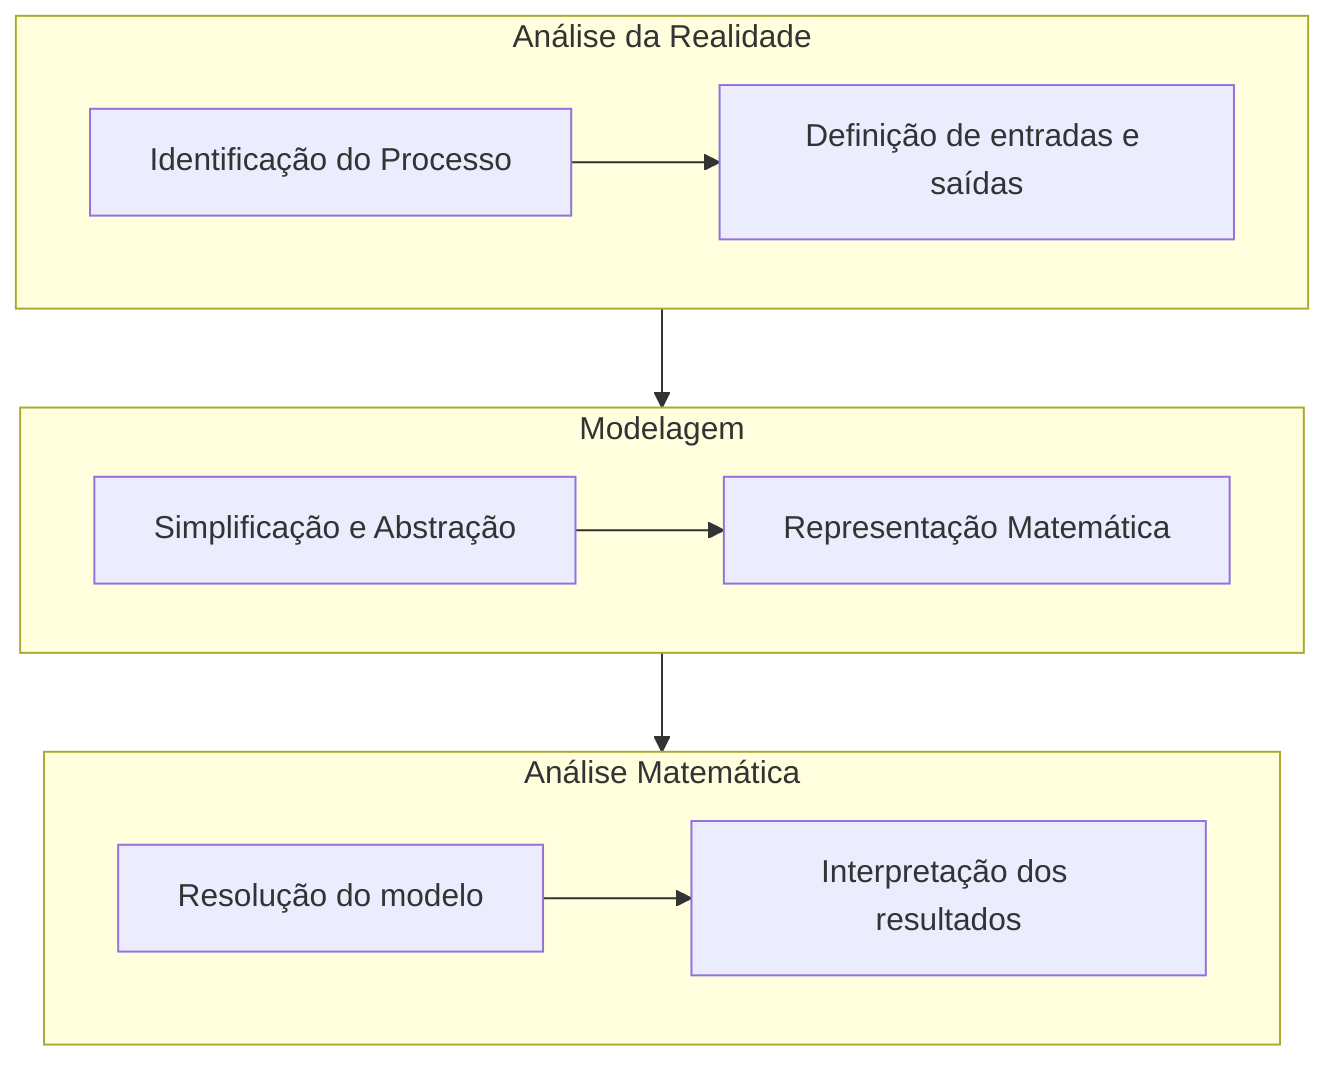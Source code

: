 graph TD;
    B["Identificação do Processo"]
    C["Definição de entradas e saídas"]
    D["Simplificação e Abstração"]
    E["Representação Matemática"]
    
    G["Resolução do modelo"]
    I["Interpretação dos resultados"]
    
    subgraph Realidade["Análise da Realidade"]
    direction LR
        B --> C
    end
    Realidade --> Modelagem
    subgraph Modelagem
    direction LR
        D --> E
    end
    Modelagem --> Análise
    subgraph Análise["Análise Matemática"]
    direction LR
        G --> I
    end